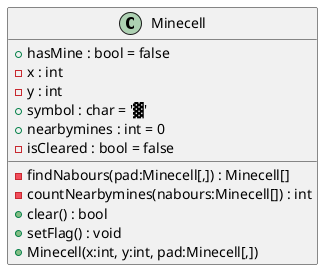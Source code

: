 @startuml
class Minecell {
    + hasMine : bool = false
    - x : int
    - y : int
    + symbol : char = '▓'
    + nearbymines : int = 0
    - isCleared : bool = false
    - findNabours(pad:Minecell[,]) : Minecell[]
    - countNearbymines(nabours:Minecell[]) : int
    + clear() : bool
    + setFlag() : void
    + Minecell(x:int, y:int, pad:Minecell[,])
}
@enduml
